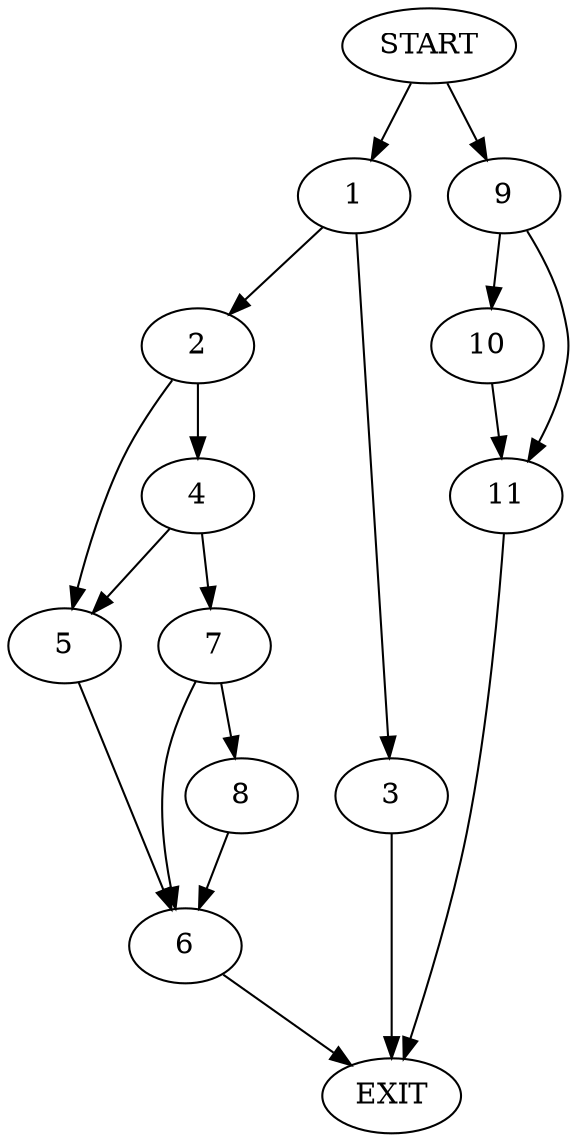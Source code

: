 digraph {
0 [label="START"]
12 [label="EXIT"]
0 -> 1
1 -> 2
1 -> 3
2 -> 4
2 -> 5
3 -> 12
5 -> 6
4 -> 5
4 -> 7
7 -> 8
7 -> 6
6 -> 12
0 -> 9
9 -> 10
9 -> 11
11 -> 12
10 -> 11
8 -> 6
}
